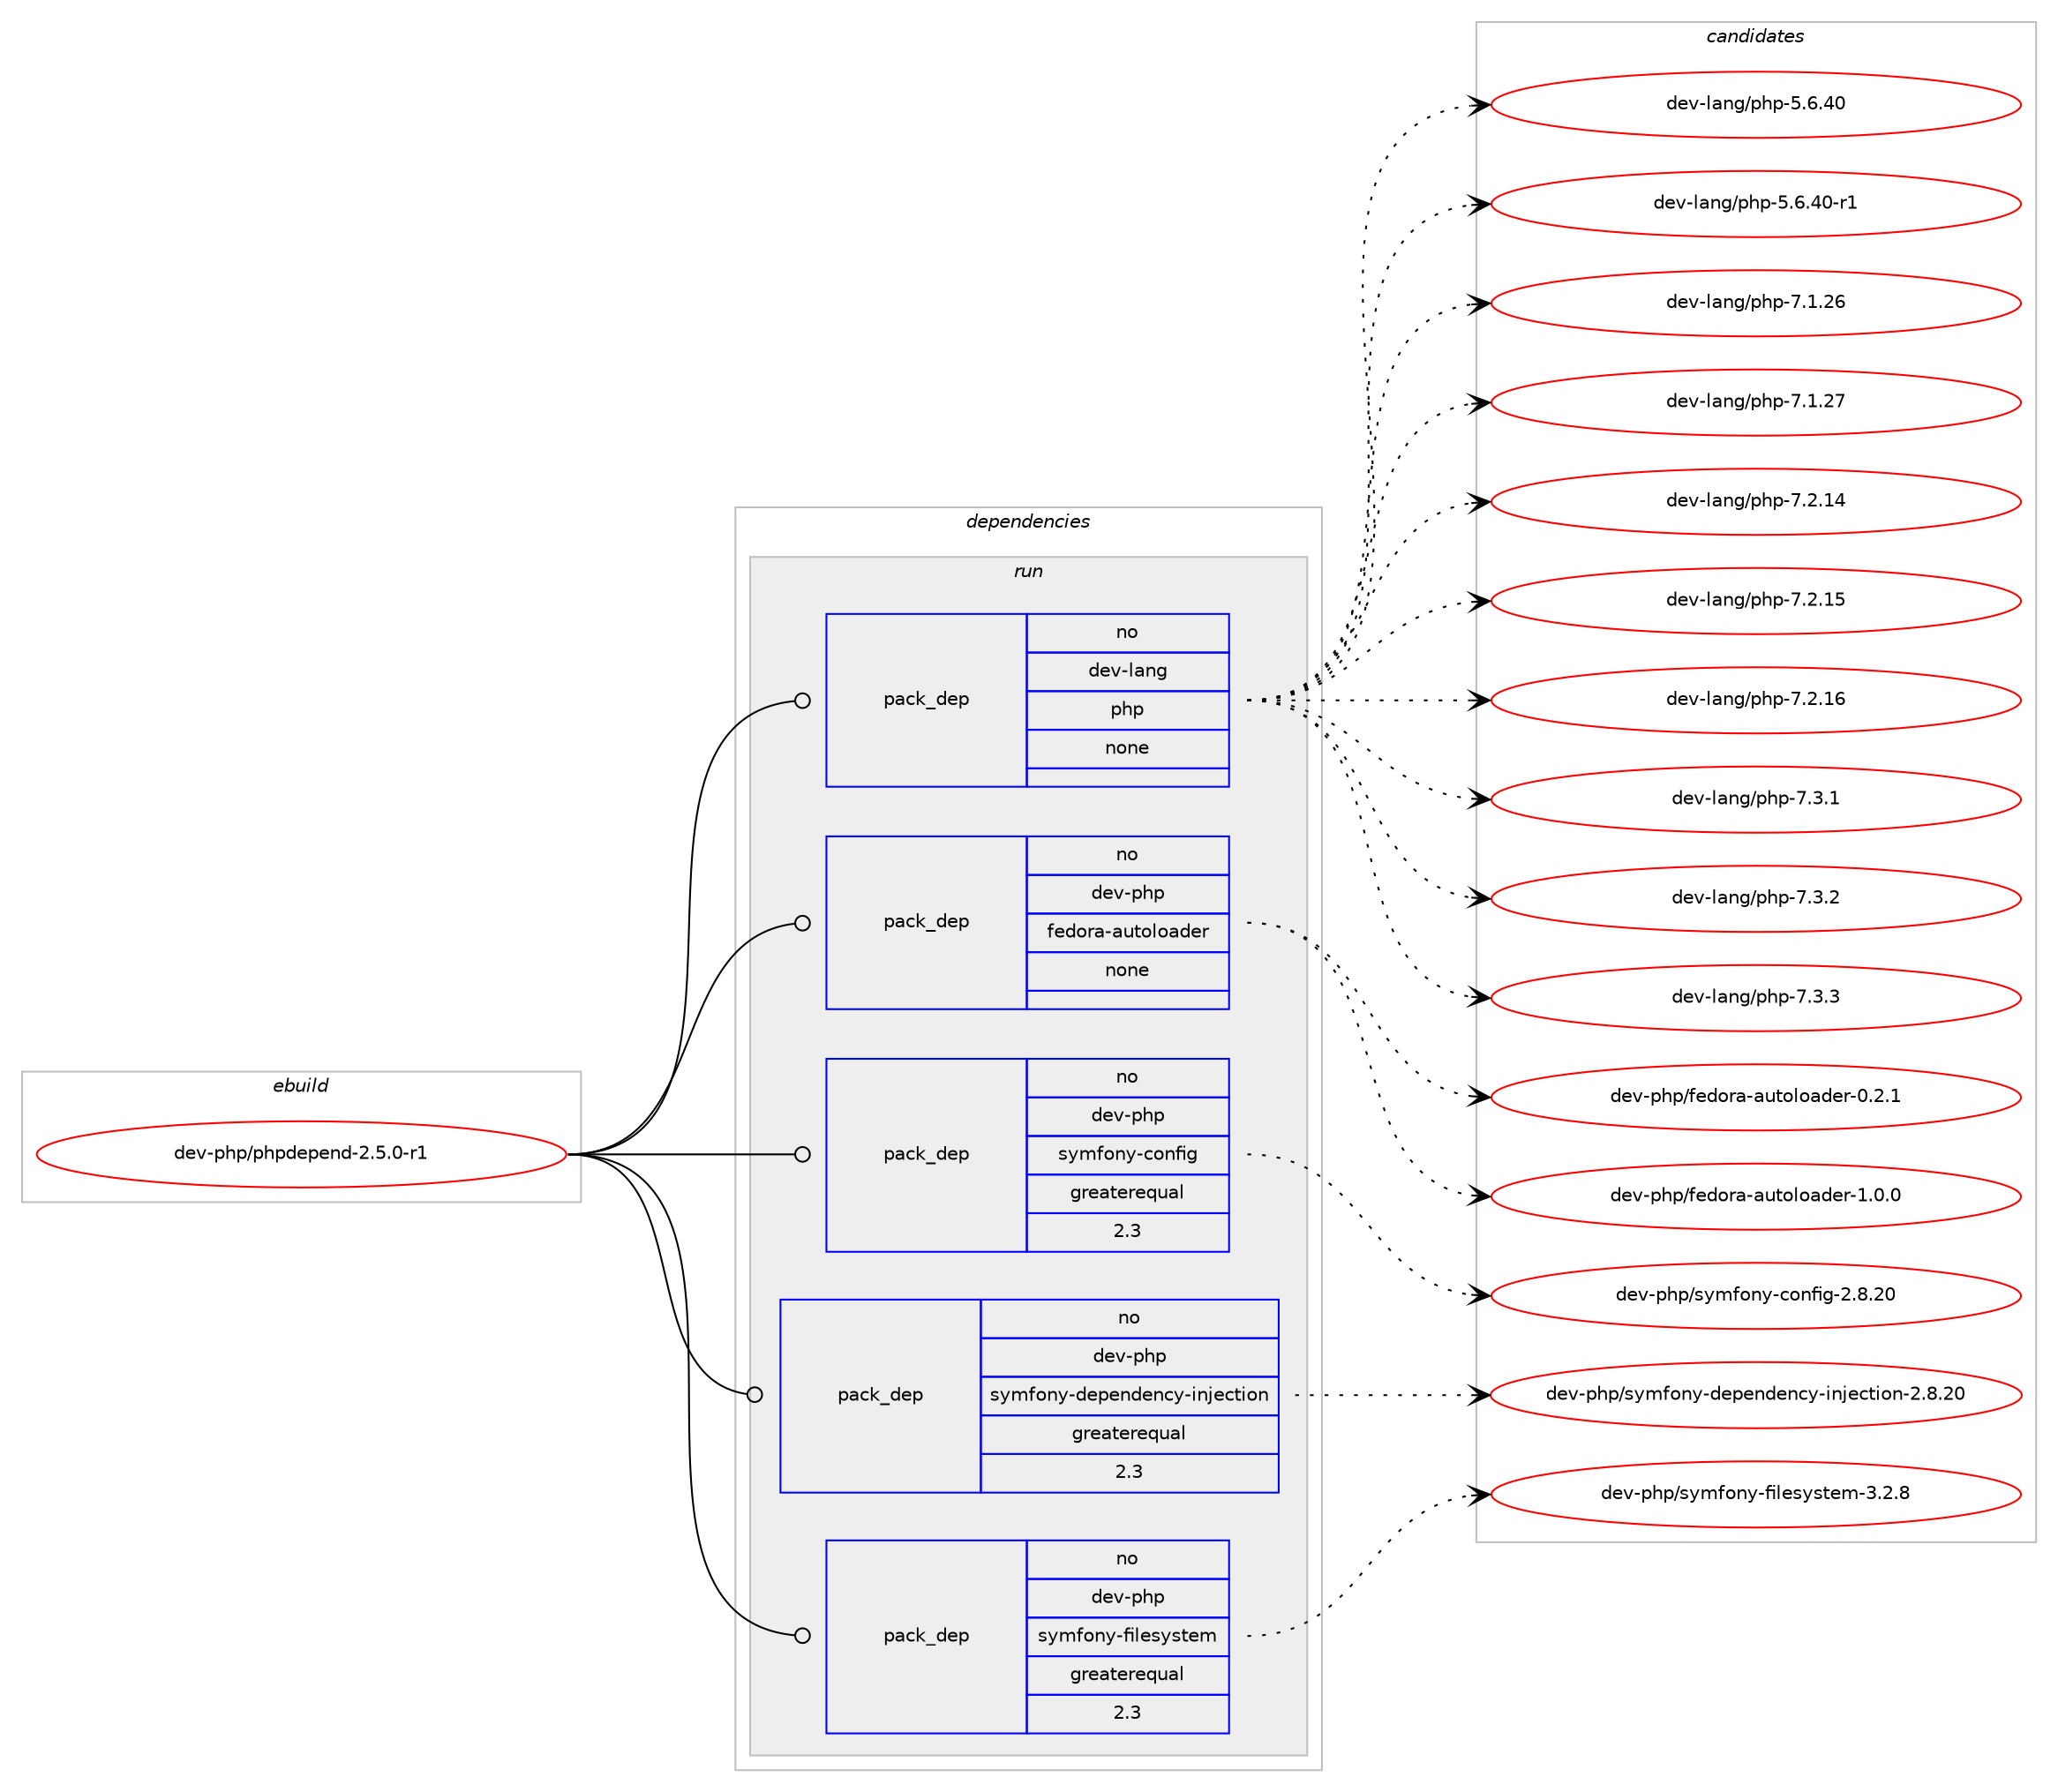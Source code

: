 digraph prolog {

# *************
# Graph options
# *************

newrank=true;
concentrate=true;
compound=true;
graph [rankdir=LR,fontname=Helvetica,fontsize=10,ranksep=1.5];#, ranksep=2.5, nodesep=0.2];
edge  [arrowhead=vee];
node  [fontname=Helvetica,fontsize=10];

# **********
# The ebuild
# **********

subgraph cluster_leftcol {
color=gray;
rank=same;
label=<<i>ebuild</i>>;
id [label="dev-php/phpdepend-2.5.0-r1", color=red, width=4, href="../dev-php/phpdepend-2.5.0-r1.svg"];
}

# ****************
# The dependencies
# ****************

subgraph cluster_midcol {
color=gray;
label=<<i>dependencies</i>>;
subgraph cluster_compile {
fillcolor="#eeeeee";
style=filled;
label=<<i>compile</i>>;
}
subgraph cluster_compileandrun {
fillcolor="#eeeeee";
style=filled;
label=<<i>compile and run</i>>;
}
subgraph cluster_run {
fillcolor="#eeeeee";
style=filled;
label=<<i>run</i>>;
subgraph pack1002554 {
dependency1395795 [label=<<TABLE BORDER="0" CELLBORDER="1" CELLSPACING="0" CELLPADDING="4" WIDTH="220"><TR><TD ROWSPAN="6" CELLPADDING="30">pack_dep</TD></TR><TR><TD WIDTH="110">no</TD></TR><TR><TD>dev-lang</TD></TR><TR><TD>php</TD></TR><TR><TD>none</TD></TR><TR><TD></TD></TR></TABLE>>, shape=none, color=blue];
}
id:e -> dependency1395795:w [weight=20,style="solid",arrowhead="odot"];
subgraph pack1002555 {
dependency1395796 [label=<<TABLE BORDER="0" CELLBORDER="1" CELLSPACING="0" CELLPADDING="4" WIDTH="220"><TR><TD ROWSPAN="6" CELLPADDING="30">pack_dep</TD></TR><TR><TD WIDTH="110">no</TD></TR><TR><TD>dev-php</TD></TR><TR><TD>fedora-autoloader</TD></TR><TR><TD>none</TD></TR><TR><TD></TD></TR></TABLE>>, shape=none, color=blue];
}
id:e -> dependency1395796:w [weight=20,style="solid",arrowhead="odot"];
subgraph pack1002556 {
dependency1395797 [label=<<TABLE BORDER="0" CELLBORDER="1" CELLSPACING="0" CELLPADDING="4" WIDTH="220"><TR><TD ROWSPAN="6" CELLPADDING="30">pack_dep</TD></TR><TR><TD WIDTH="110">no</TD></TR><TR><TD>dev-php</TD></TR><TR><TD>symfony-config</TD></TR><TR><TD>greaterequal</TD></TR><TR><TD>2.3</TD></TR></TABLE>>, shape=none, color=blue];
}
id:e -> dependency1395797:w [weight=20,style="solid",arrowhead="odot"];
subgraph pack1002557 {
dependency1395798 [label=<<TABLE BORDER="0" CELLBORDER="1" CELLSPACING="0" CELLPADDING="4" WIDTH="220"><TR><TD ROWSPAN="6" CELLPADDING="30">pack_dep</TD></TR><TR><TD WIDTH="110">no</TD></TR><TR><TD>dev-php</TD></TR><TR><TD>symfony-dependency-injection</TD></TR><TR><TD>greaterequal</TD></TR><TR><TD>2.3</TD></TR></TABLE>>, shape=none, color=blue];
}
id:e -> dependency1395798:w [weight=20,style="solid",arrowhead="odot"];
subgraph pack1002558 {
dependency1395799 [label=<<TABLE BORDER="0" CELLBORDER="1" CELLSPACING="0" CELLPADDING="4" WIDTH="220"><TR><TD ROWSPAN="6" CELLPADDING="30">pack_dep</TD></TR><TR><TD WIDTH="110">no</TD></TR><TR><TD>dev-php</TD></TR><TR><TD>symfony-filesystem</TD></TR><TR><TD>greaterequal</TD></TR><TR><TD>2.3</TD></TR></TABLE>>, shape=none, color=blue];
}
id:e -> dependency1395799:w [weight=20,style="solid",arrowhead="odot"];
}
}

# **************
# The candidates
# **************

subgraph cluster_choices {
rank=same;
color=gray;
label=<<i>candidates</i>>;

subgraph choice1002554 {
color=black;
nodesep=1;
choice10010111845108971101034711210411245534654465248 [label="dev-lang/php-5.6.40", color=red, width=4,href="../dev-lang/php-5.6.40.svg"];
choice100101118451089711010347112104112455346544652484511449 [label="dev-lang/php-5.6.40-r1", color=red, width=4,href="../dev-lang/php-5.6.40-r1.svg"];
choice10010111845108971101034711210411245554649465054 [label="dev-lang/php-7.1.26", color=red, width=4,href="../dev-lang/php-7.1.26.svg"];
choice10010111845108971101034711210411245554649465055 [label="dev-lang/php-7.1.27", color=red, width=4,href="../dev-lang/php-7.1.27.svg"];
choice10010111845108971101034711210411245554650464952 [label="dev-lang/php-7.2.14", color=red, width=4,href="../dev-lang/php-7.2.14.svg"];
choice10010111845108971101034711210411245554650464953 [label="dev-lang/php-7.2.15", color=red, width=4,href="../dev-lang/php-7.2.15.svg"];
choice10010111845108971101034711210411245554650464954 [label="dev-lang/php-7.2.16", color=red, width=4,href="../dev-lang/php-7.2.16.svg"];
choice100101118451089711010347112104112455546514649 [label="dev-lang/php-7.3.1", color=red, width=4,href="../dev-lang/php-7.3.1.svg"];
choice100101118451089711010347112104112455546514650 [label="dev-lang/php-7.3.2", color=red, width=4,href="../dev-lang/php-7.3.2.svg"];
choice100101118451089711010347112104112455546514651 [label="dev-lang/php-7.3.3", color=red, width=4,href="../dev-lang/php-7.3.3.svg"];
dependency1395795:e -> choice10010111845108971101034711210411245534654465248:w [style=dotted,weight="100"];
dependency1395795:e -> choice100101118451089711010347112104112455346544652484511449:w [style=dotted,weight="100"];
dependency1395795:e -> choice10010111845108971101034711210411245554649465054:w [style=dotted,weight="100"];
dependency1395795:e -> choice10010111845108971101034711210411245554649465055:w [style=dotted,weight="100"];
dependency1395795:e -> choice10010111845108971101034711210411245554650464952:w [style=dotted,weight="100"];
dependency1395795:e -> choice10010111845108971101034711210411245554650464953:w [style=dotted,weight="100"];
dependency1395795:e -> choice10010111845108971101034711210411245554650464954:w [style=dotted,weight="100"];
dependency1395795:e -> choice100101118451089711010347112104112455546514649:w [style=dotted,weight="100"];
dependency1395795:e -> choice100101118451089711010347112104112455546514650:w [style=dotted,weight="100"];
dependency1395795:e -> choice100101118451089711010347112104112455546514651:w [style=dotted,weight="100"];
}
subgraph choice1002555 {
color=black;
nodesep=1;
choice100101118451121041124710210110011111497459711711611110811197100101114454846504649 [label="dev-php/fedora-autoloader-0.2.1", color=red, width=4,href="../dev-php/fedora-autoloader-0.2.1.svg"];
choice100101118451121041124710210110011111497459711711611110811197100101114454946484648 [label="dev-php/fedora-autoloader-1.0.0", color=red, width=4,href="../dev-php/fedora-autoloader-1.0.0.svg"];
dependency1395796:e -> choice100101118451121041124710210110011111497459711711611110811197100101114454846504649:w [style=dotted,weight="100"];
dependency1395796:e -> choice100101118451121041124710210110011111497459711711611110811197100101114454946484648:w [style=dotted,weight="100"];
}
subgraph choice1002556 {
color=black;
nodesep=1;
choice1001011184511210411247115121109102111110121459911111010210510345504656465048 [label="dev-php/symfony-config-2.8.20", color=red, width=4,href="../dev-php/symfony-config-2.8.20.svg"];
dependency1395797:e -> choice1001011184511210411247115121109102111110121459911111010210510345504656465048:w [style=dotted,weight="100"];
}
subgraph choice1002557 {
color=black;
nodesep=1;
choice10010111845112104112471151211091021111101214510010111210111010010111099121451051101061019911610511111045504656465048 [label="dev-php/symfony-dependency-injection-2.8.20", color=red, width=4,href="../dev-php/symfony-dependency-injection-2.8.20.svg"];
dependency1395798:e -> choice10010111845112104112471151211091021111101214510010111210111010010111099121451051101061019911610511111045504656465048:w [style=dotted,weight="100"];
}
subgraph choice1002558 {
color=black;
nodesep=1;
choice100101118451121041124711512110910211111012145102105108101115121115116101109455146504656 [label="dev-php/symfony-filesystem-3.2.8", color=red, width=4,href="../dev-php/symfony-filesystem-3.2.8.svg"];
dependency1395799:e -> choice100101118451121041124711512110910211111012145102105108101115121115116101109455146504656:w [style=dotted,weight="100"];
}
}

}
